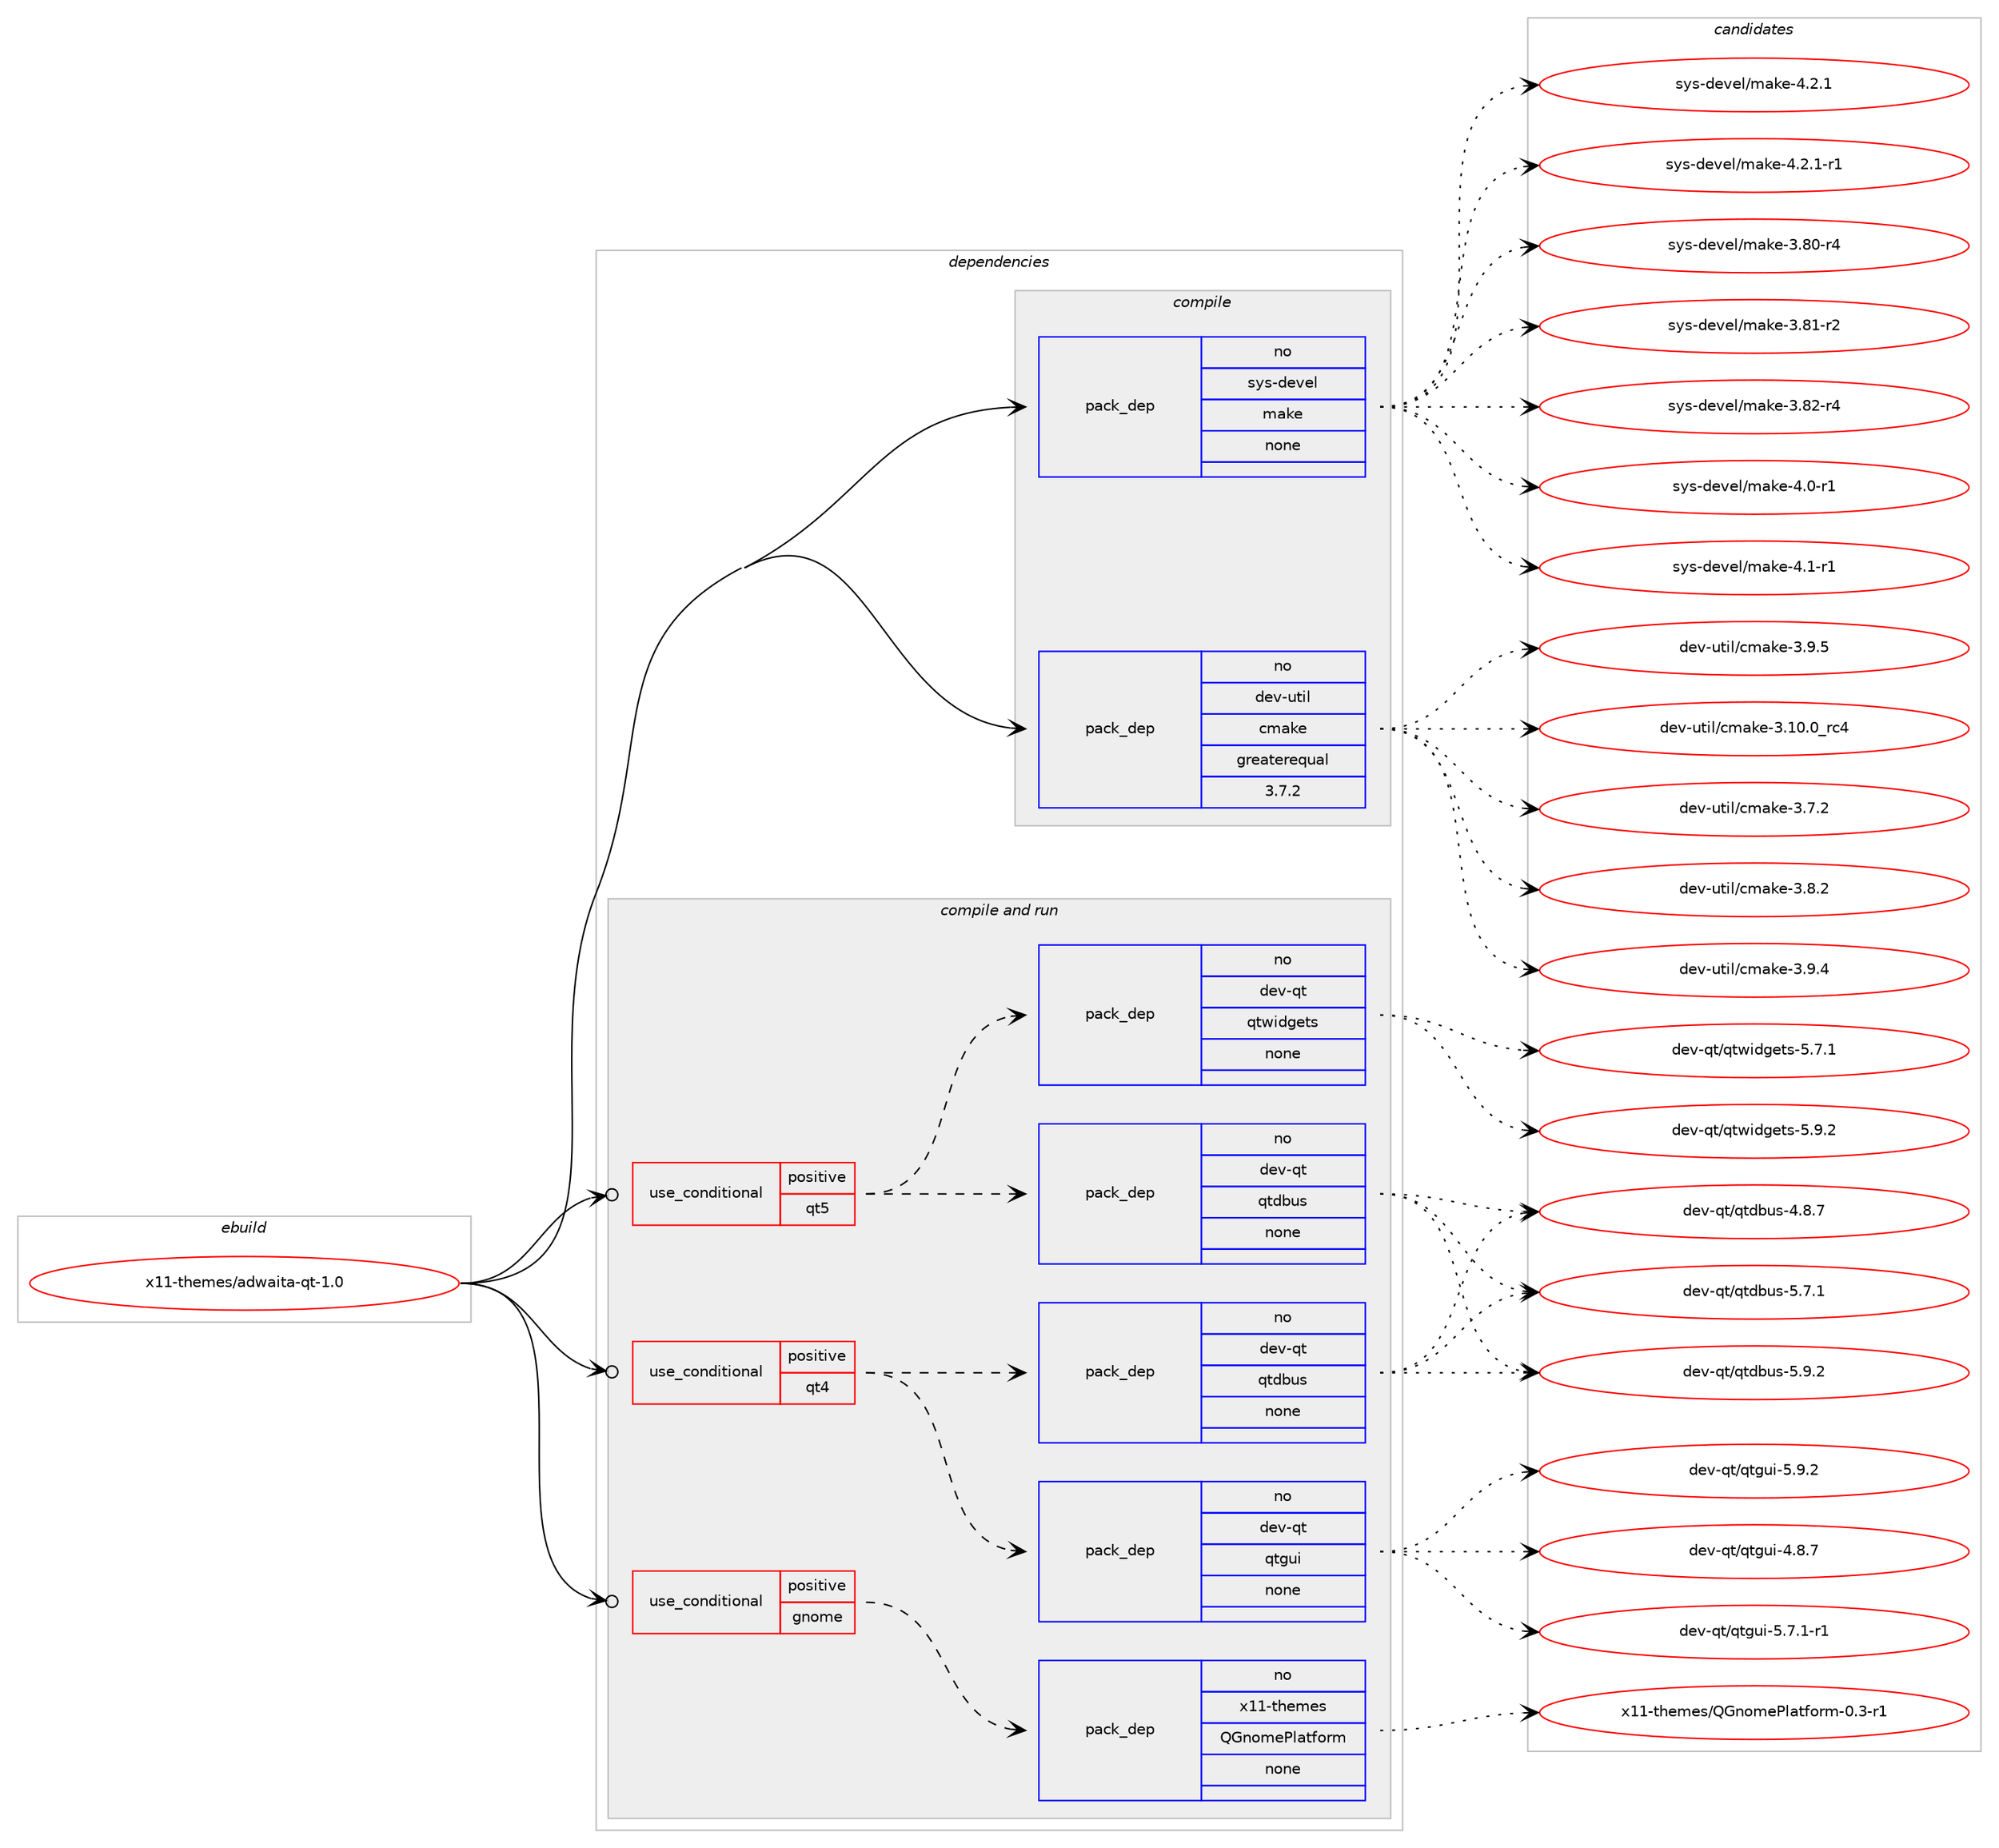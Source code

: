 digraph prolog {

# *************
# Graph options
# *************

newrank=true;
concentrate=true;
compound=true;
graph [rankdir=LR,fontname=Helvetica,fontsize=10,ranksep=1.5];#, ranksep=2.5, nodesep=0.2];
edge  [arrowhead=vee];
node  [fontname=Helvetica,fontsize=10];

# **********
# The ebuild
# **********

subgraph cluster_leftcol {
color=gray;
rank=same;
label=<<i>ebuild</i>>;
id [label="x11-themes/adwaita-qt-1.0", color=red, width=4, href="../x11-themes/adwaita-qt-1.0.svg"];
}

# ****************
# The dependencies
# ****************

subgraph cluster_midcol {
color=gray;
label=<<i>dependencies</i>>;
subgraph cluster_compile {
fillcolor="#eeeeee";
style=filled;
label=<<i>compile</i>>;
subgraph pack395824 {
dependency529716 [label=<<TABLE BORDER="0" CELLBORDER="1" CELLSPACING="0" CELLPADDING="4" WIDTH="220"><TR><TD ROWSPAN="6" CELLPADDING="30">pack_dep</TD></TR><TR><TD WIDTH="110">no</TD></TR><TR><TD>dev-util</TD></TR><TR><TD>cmake</TD></TR><TR><TD>greaterequal</TD></TR><TR><TD>3.7.2</TD></TR></TABLE>>, shape=none, color=blue];
}
id:e -> dependency529716:w [weight=20,style="solid",arrowhead="vee"];
subgraph pack395825 {
dependency529717 [label=<<TABLE BORDER="0" CELLBORDER="1" CELLSPACING="0" CELLPADDING="4" WIDTH="220"><TR><TD ROWSPAN="6" CELLPADDING="30">pack_dep</TD></TR><TR><TD WIDTH="110">no</TD></TR><TR><TD>sys-devel</TD></TR><TR><TD>make</TD></TR><TR><TD>none</TD></TR><TR><TD></TD></TR></TABLE>>, shape=none, color=blue];
}
id:e -> dependency529717:w [weight=20,style="solid",arrowhead="vee"];
}
subgraph cluster_compileandrun {
fillcolor="#eeeeee";
style=filled;
label=<<i>compile and run</i>>;
subgraph cond123858 {
dependency529718 [label=<<TABLE BORDER="0" CELLBORDER="1" CELLSPACING="0" CELLPADDING="4"><TR><TD ROWSPAN="3" CELLPADDING="10">use_conditional</TD></TR><TR><TD>positive</TD></TR><TR><TD>gnome</TD></TR></TABLE>>, shape=none, color=red];
subgraph pack395826 {
dependency529719 [label=<<TABLE BORDER="0" CELLBORDER="1" CELLSPACING="0" CELLPADDING="4" WIDTH="220"><TR><TD ROWSPAN="6" CELLPADDING="30">pack_dep</TD></TR><TR><TD WIDTH="110">no</TD></TR><TR><TD>x11-themes</TD></TR><TR><TD>QGnomePlatform</TD></TR><TR><TD>none</TD></TR><TR><TD></TD></TR></TABLE>>, shape=none, color=blue];
}
dependency529718:e -> dependency529719:w [weight=20,style="dashed",arrowhead="vee"];
}
id:e -> dependency529718:w [weight=20,style="solid",arrowhead="odotvee"];
subgraph cond123859 {
dependency529720 [label=<<TABLE BORDER="0" CELLBORDER="1" CELLSPACING="0" CELLPADDING="4"><TR><TD ROWSPAN="3" CELLPADDING="10">use_conditional</TD></TR><TR><TD>positive</TD></TR><TR><TD>qt4</TD></TR></TABLE>>, shape=none, color=red];
subgraph pack395827 {
dependency529721 [label=<<TABLE BORDER="0" CELLBORDER="1" CELLSPACING="0" CELLPADDING="4" WIDTH="220"><TR><TD ROWSPAN="6" CELLPADDING="30">pack_dep</TD></TR><TR><TD WIDTH="110">no</TD></TR><TR><TD>dev-qt</TD></TR><TR><TD>qtgui</TD></TR><TR><TD>none</TD></TR><TR><TD></TD></TR></TABLE>>, shape=none, color=blue];
}
dependency529720:e -> dependency529721:w [weight=20,style="dashed",arrowhead="vee"];
subgraph pack395828 {
dependency529722 [label=<<TABLE BORDER="0" CELLBORDER="1" CELLSPACING="0" CELLPADDING="4" WIDTH="220"><TR><TD ROWSPAN="6" CELLPADDING="30">pack_dep</TD></TR><TR><TD WIDTH="110">no</TD></TR><TR><TD>dev-qt</TD></TR><TR><TD>qtdbus</TD></TR><TR><TD>none</TD></TR><TR><TD></TD></TR></TABLE>>, shape=none, color=blue];
}
dependency529720:e -> dependency529722:w [weight=20,style="dashed",arrowhead="vee"];
}
id:e -> dependency529720:w [weight=20,style="solid",arrowhead="odotvee"];
subgraph cond123860 {
dependency529723 [label=<<TABLE BORDER="0" CELLBORDER="1" CELLSPACING="0" CELLPADDING="4"><TR><TD ROWSPAN="3" CELLPADDING="10">use_conditional</TD></TR><TR><TD>positive</TD></TR><TR><TD>qt5</TD></TR></TABLE>>, shape=none, color=red];
subgraph pack395829 {
dependency529724 [label=<<TABLE BORDER="0" CELLBORDER="1" CELLSPACING="0" CELLPADDING="4" WIDTH="220"><TR><TD ROWSPAN="6" CELLPADDING="30">pack_dep</TD></TR><TR><TD WIDTH="110">no</TD></TR><TR><TD>dev-qt</TD></TR><TR><TD>qtwidgets</TD></TR><TR><TD>none</TD></TR><TR><TD></TD></TR></TABLE>>, shape=none, color=blue];
}
dependency529723:e -> dependency529724:w [weight=20,style="dashed",arrowhead="vee"];
subgraph pack395830 {
dependency529725 [label=<<TABLE BORDER="0" CELLBORDER="1" CELLSPACING="0" CELLPADDING="4" WIDTH="220"><TR><TD ROWSPAN="6" CELLPADDING="30">pack_dep</TD></TR><TR><TD WIDTH="110">no</TD></TR><TR><TD>dev-qt</TD></TR><TR><TD>qtdbus</TD></TR><TR><TD>none</TD></TR><TR><TD></TD></TR></TABLE>>, shape=none, color=blue];
}
dependency529723:e -> dependency529725:w [weight=20,style="dashed",arrowhead="vee"];
}
id:e -> dependency529723:w [weight=20,style="solid",arrowhead="odotvee"];
}
subgraph cluster_run {
fillcolor="#eeeeee";
style=filled;
label=<<i>run</i>>;
}
}

# **************
# The candidates
# **************

subgraph cluster_choices {
rank=same;
color=gray;
label=<<i>candidates</i>>;

subgraph choice395824 {
color=black;
nodesep=1;
choice1001011184511711610510847991099710710145514649484648951149952 [label="dev-util/cmake-3.10.0_rc4", color=red, width=4,href="../dev-util/cmake-3.10.0_rc4.svg"];
choice10010111845117116105108479910997107101455146554650 [label="dev-util/cmake-3.7.2", color=red, width=4,href="../dev-util/cmake-3.7.2.svg"];
choice10010111845117116105108479910997107101455146564650 [label="dev-util/cmake-3.8.2", color=red, width=4,href="../dev-util/cmake-3.8.2.svg"];
choice10010111845117116105108479910997107101455146574652 [label="dev-util/cmake-3.9.4", color=red, width=4,href="../dev-util/cmake-3.9.4.svg"];
choice10010111845117116105108479910997107101455146574653 [label="dev-util/cmake-3.9.5", color=red, width=4,href="../dev-util/cmake-3.9.5.svg"];
dependency529716:e -> choice1001011184511711610510847991099710710145514649484648951149952:w [style=dotted,weight="100"];
dependency529716:e -> choice10010111845117116105108479910997107101455146554650:w [style=dotted,weight="100"];
dependency529716:e -> choice10010111845117116105108479910997107101455146564650:w [style=dotted,weight="100"];
dependency529716:e -> choice10010111845117116105108479910997107101455146574652:w [style=dotted,weight="100"];
dependency529716:e -> choice10010111845117116105108479910997107101455146574653:w [style=dotted,weight="100"];
}
subgraph choice395825 {
color=black;
nodesep=1;
choice11512111545100101118101108471099710710145514656484511452 [label="sys-devel/make-3.80-r4", color=red, width=4,href="../sys-devel/make-3.80-r4.svg"];
choice11512111545100101118101108471099710710145514656494511450 [label="sys-devel/make-3.81-r2", color=red, width=4,href="../sys-devel/make-3.81-r2.svg"];
choice11512111545100101118101108471099710710145514656504511452 [label="sys-devel/make-3.82-r4", color=red, width=4,href="../sys-devel/make-3.82-r4.svg"];
choice115121115451001011181011084710997107101455246484511449 [label="sys-devel/make-4.0-r1", color=red, width=4,href="../sys-devel/make-4.0-r1.svg"];
choice115121115451001011181011084710997107101455246494511449 [label="sys-devel/make-4.1-r1", color=red, width=4,href="../sys-devel/make-4.1-r1.svg"];
choice115121115451001011181011084710997107101455246504649 [label="sys-devel/make-4.2.1", color=red, width=4,href="../sys-devel/make-4.2.1.svg"];
choice1151211154510010111810110847109971071014552465046494511449 [label="sys-devel/make-4.2.1-r1", color=red, width=4,href="../sys-devel/make-4.2.1-r1.svg"];
dependency529717:e -> choice11512111545100101118101108471099710710145514656484511452:w [style=dotted,weight="100"];
dependency529717:e -> choice11512111545100101118101108471099710710145514656494511450:w [style=dotted,weight="100"];
dependency529717:e -> choice11512111545100101118101108471099710710145514656504511452:w [style=dotted,weight="100"];
dependency529717:e -> choice115121115451001011181011084710997107101455246484511449:w [style=dotted,weight="100"];
dependency529717:e -> choice115121115451001011181011084710997107101455246494511449:w [style=dotted,weight="100"];
dependency529717:e -> choice115121115451001011181011084710997107101455246504649:w [style=dotted,weight="100"];
dependency529717:e -> choice1151211154510010111810110847109971071014552465046494511449:w [style=dotted,weight="100"];
}
subgraph choice395826 {
color=black;
nodesep=1;
choice1204949451161041011091011154781711101111091018010897116102111114109454846514511449 [label="x11-themes/QGnomePlatform-0.3-r1", color=red, width=4,href="../x11-themes/QGnomePlatform-0.3-r1.svg"];
dependency529719:e -> choice1204949451161041011091011154781711101111091018010897116102111114109454846514511449:w [style=dotted,weight="100"];
}
subgraph choice395827 {
color=black;
nodesep=1;
choice1001011184511311647113116103117105455246564655 [label="dev-qt/qtgui-4.8.7", color=red, width=4,href="../dev-qt/qtgui-4.8.7.svg"];
choice10010111845113116471131161031171054553465546494511449 [label="dev-qt/qtgui-5.7.1-r1", color=red, width=4,href="../dev-qt/qtgui-5.7.1-r1.svg"];
choice1001011184511311647113116103117105455346574650 [label="dev-qt/qtgui-5.9.2", color=red, width=4,href="../dev-qt/qtgui-5.9.2.svg"];
dependency529721:e -> choice1001011184511311647113116103117105455246564655:w [style=dotted,weight="100"];
dependency529721:e -> choice10010111845113116471131161031171054553465546494511449:w [style=dotted,weight="100"];
dependency529721:e -> choice1001011184511311647113116103117105455346574650:w [style=dotted,weight="100"];
}
subgraph choice395828 {
color=black;
nodesep=1;
choice100101118451131164711311610098117115455246564655 [label="dev-qt/qtdbus-4.8.7", color=red, width=4,href="../dev-qt/qtdbus-4.8.7.svg"];
choice100101118451131164711311610098117115455346554649 [label="dev-qt/qtdbus-5.7.1", color=red, width=4,href="../dev-qt/qtdbus-5.7.1.svg"];
choice100101118451131164711311610098117115455346574650 [label="dev-qt/qtdbus-5.9.2", color=red, width=4,href="../dev-qt/qtdbus-5.9.2.svg"];
dependency529722:e -> choice100101118451131164711311610098117115455246564655:w [style=dotted,weight="100"];
dependency529722:e -> choice100101118451131164711311610098117115455346554649:w [style=dotted,weight="100"];
dependency529722:e -> choice100101118451131164711311610098117115455346574650:w [style=dotted,weight="100"];
}
subgraph choice395829 {
color=black;
nodesep=1;
choice1001011184511311647113116119105100103101116115455346554649 [label="dev-qt/qtwidgets-5.7.1", color=red, width=4,href="../dev-qt/qtwidgets-5.7.1.svg"];
choice1001011184511311647113116119105100103101116115455346574650 [label="dev-qt/qtwidgets-5.9.2", color=red, width=4,href="../dev-qt/qtwidgets-5.9.2.svg"];
dependency529724:e -> choice1001011184511311647113116119105100103101116115455346554649:w [style=dotted,weight="100"];
dependency529724:e -> choice1001011184511311647113116119105100103101116115455346574650:w [style=dotted,weight="100"];
}
subgraph choice395830 {
color=black;
nodesep=1;
choice100101118451131164711311610098117115455246564655 [label="dev-qt/qtdbus-4.8.7", color=red, width=4,href="../dev-qt/qtdbus-4.8.7.svg"];
choice100101118451131164711311610098117115455346554649 [label="dev-qt/qtdbus-5.7.1", color=red, width=4,href="../dev-qt/qtdbus-5.7.1.svg"];
choice100101118451131164711311610098117115455346574650 [label="dev-qt/qtdbus-5.9.2", color=red, width=4,href="../dev-qt/qtdbus-5.9.2.svg"];
dependency529725:e -> choice100101118451131164711311610098117115455246564655:w [style=dotted,weight="100"];
dependency529725:e -> choice100101118451131164711311610098117115455346554649:w [style=dotted,weight="100"];
dependency529725:e -> choice100101118451131164711311610098117115455346574650:w [style=dotted,weight="100"];
}
}

}
